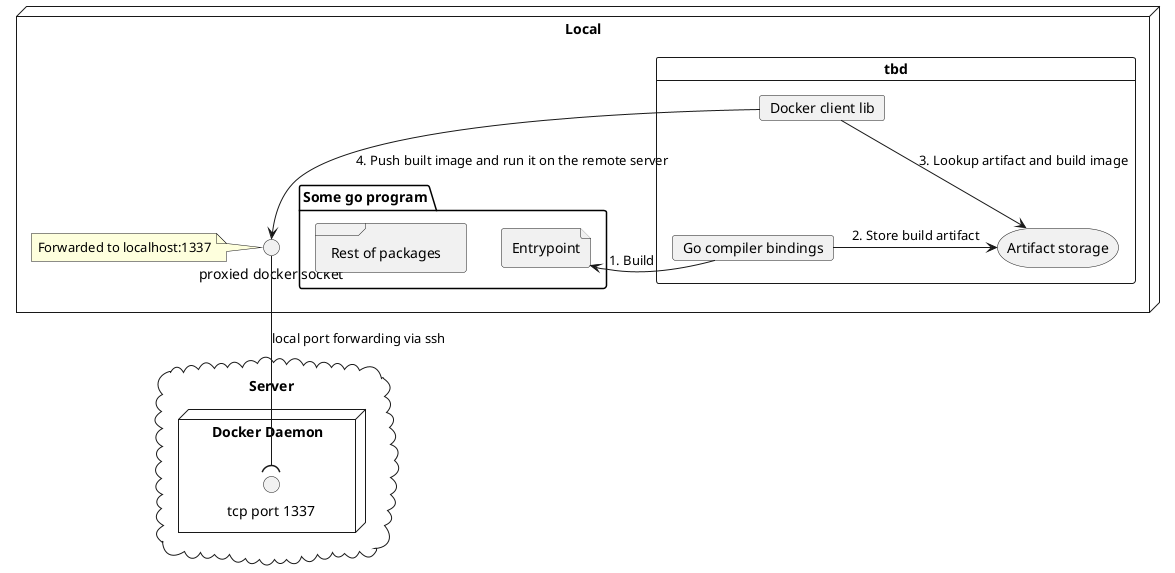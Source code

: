 @startuml

cloud Server as remote_machine {
  node "Docker Daemon" as docker_daemon {
    ()  "tcp port 1337" as docker_daemon_tcp_iface
  }
}

node "Local" as local_machine {

    () "proxied docker socket" as proxied_iface
    note left
    Forwarded to localhost:1337
    end note

    card tbd {
        card "Docker client lib" as  tbd_docker_client_library
        card "Go compiler bindings" as  tbd_gc_bindings
        storage "Artifact storage" as tbd_artifact_storage
    }
    package "Some go program" as example_go_program {
        file Entrypoint as example_go_program_entrypoint
        frame "Rest of packages" as example_go_program_rest_pkgs
    }
    tbd_gc_bindings -> example_go_program_entrypoint: 1. Build
    tbd_gc_bindings -> tbd_artifact_storage: 2. Store build artifact
    tbd_docker_client_library --> tbd_artifact_storage: 3. Lookup artifact and build image
    tbd_docker_client_library --> proxied_iface: 4. Push built image and run it on the remote server


    proxied_iface --( docker_daemon_tcp_iface : local port forwarding via ssh


}
@enduml
